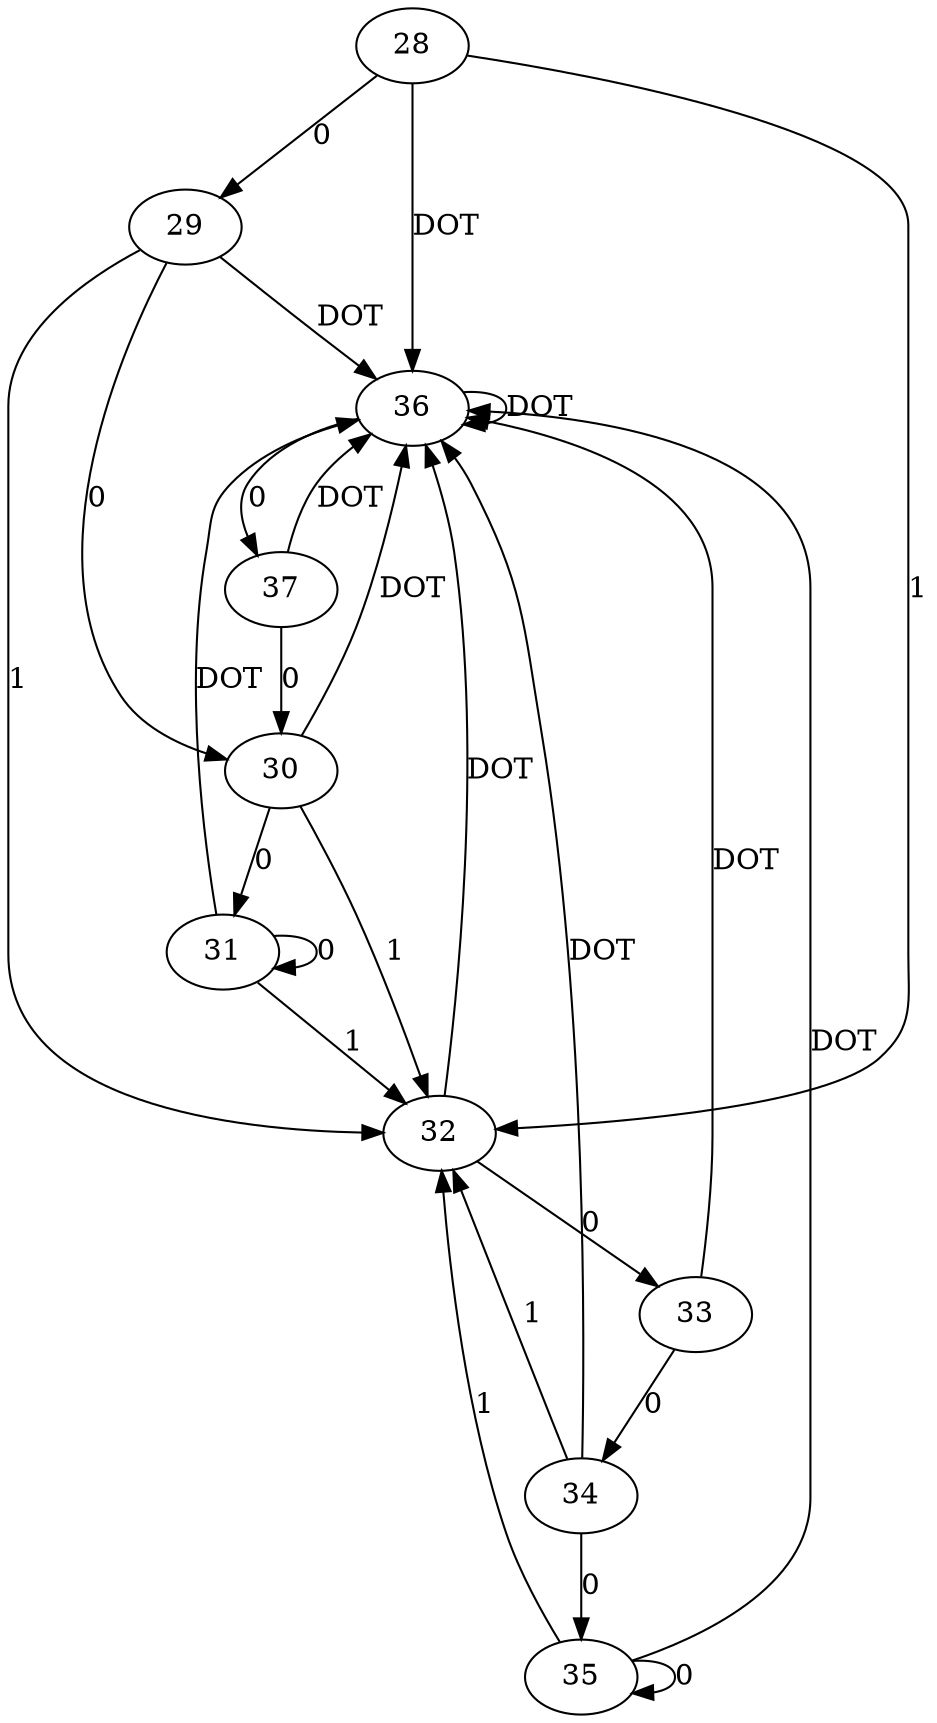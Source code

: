 digraph nfa{
36 -> 37 [label="0"];
36 -> 36 [label="DOT"];
34 -> 35 [label="0"];
34 -> 32 [label="1"];
34 -> 36 [label="DOT"];
33 -> 34 [label="0"];
33 -> 36 [label="DOT"];
32 -> 33 [label="0"];
32 -> 36 [label="DOT"];
31 -> 31 [label="0"];
31 -> 32 [label="1"];
31 -> 36 [label="DOT"];
37 -> 30 [label="0"];
37 -> 36 [label="DOT"];
29 -> 30 [label="0"];
29 -> 32 [label="1"];
29 -> 36 [label="DOT"];
35 -> 35 [label="0"];
35 -> 32 [label="1"];
35 -> 36 [label="DOT"];
30 -> 31 [label="0"];
30 -> 32 [label="1"];
30 -> 36 [label="DOT"];
28 -> 29 [label="0"];
28 -> 32 [label="1"];
28 -> 36 [label="DOT"];
}
